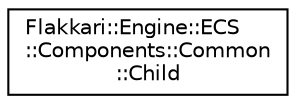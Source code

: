 digraph "Graphical Class Hierarchy"
{
 // LATEX_PDF_SIZE
  edge [fontname="Helvetica",fontsize="10",labelfontname="Helvetica",labelfontsize="10"];
  node [fontname="Helvetica",fontsize="10",shape=record];
  rankdir="LR";
  Node0 [label="Flakkari::Engine::ECS\l::Components::Common\l::Child",height=0.2,width=0.4,color="black", fillcolor="white", style="filled",URL="$d8/d37/structFlakkari_1_1Engine_1_1ECS_1_1Components_1_1Common_1_1Child.html",tooltip="Child component for ECS entities that have a child entity attached to them."];
}
